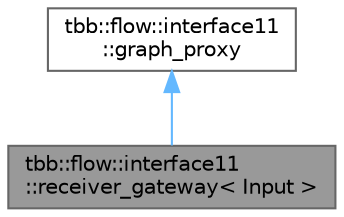 digraph "tbb::flow::interface11::receiver_gateway&lt; Input &gt;"
{
 // LATEX_PDF_SIZE
  bgcolor="transparent";
  edge [fontname=Helvetica,fontsize=10,labelfontname=Helvetica,labelfontsize=10];
  node [fontname=Helvetica,fontsize=10,shape=box,height=0.2,width=0.4];
  Node1 [id="Node000001",label="tbb::flow::interface11\l::receiver_gateway\< Input \>",height=0.2,width=0.4,color="gray40", fillcolor="grey60", style="filled", fontcolor="black",tooltip=" "];
  Node2 -> Node1 [id="edge1_Node000001_Node000002",dir="back",color="steelblue1",style="solid",tooltip=" "];
  Node2 [id="Node000002",label="tbb::flow::interface11\l::graph_proxy",height=0.2,width=0.4,color="gray40", fillcolor="white", style="filled",URL="$classtbb_1_1flow_1_1interface11_1_1graph__proxy.html",tooltip="Pure virtual template classes that define interfaces for async communication"];
}
